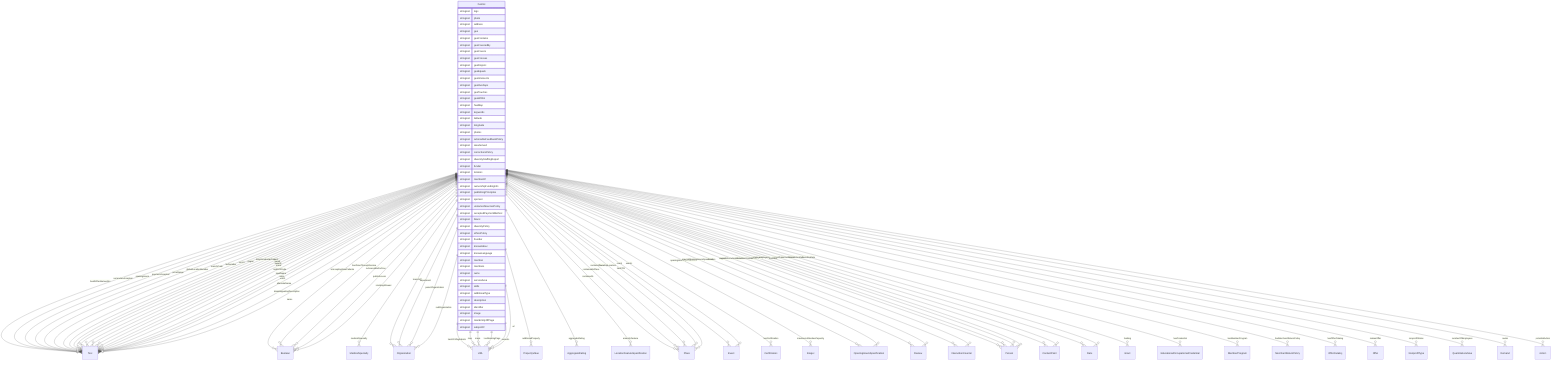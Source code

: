 erDiagram
Dentist {
    stringList logo  
    stringList photo  
    stringList address  
    stringList geo  
    stringList geoContains  
    stringList geoCoveredBy  
    stringList geoCovers  
    stringList geoCrosses  
    stringList geoDisjoint  
    stringList geoEquals  
    stringList geoIntersects  
    stringList geoOverlaps  
    stringList geoTouches  
    stringList geoWithin  
    stringList hasMap  
    stringList keywords  
    stringList latitude  
    stringList longitude  
    stringList photos  
    stringList actionableFeedbackPolicy  
    stringList areaServed  
    stringList correctionsPolicy  
    stringList diversityStaffingReport  
    stringList funder  
    stringList location  
    stringList memberOf  
    stringList ownershipFundingInfo  
    stringList publishingPrinciples  
    stringList sponsor  
    stringList unnamedSourcesPolicy  
    stringList acceptedPaymentMethod  
    stringList brand  
    stringList diversityPolicy  
    stringList ethicsPolicy  
    stringList founder  
    stringList knowsAbout  
    stringList knowsLanguage  
    stringList member  
    stringList members  
    stringList owns  
    stringList serviceArea  
    stringList skills  
    stringList additionalType  
    stringList description  
    stringList identifier  
    stringList image  
    stringList mainEntityOfPage  
    stringList subjectOf  
}

Dentist ||--}o Text : "healthPlanNetworkId"
Dentist ||--}o Boolean : "isAcceptingNewPatients"
Dentist ||--}o MedicalSpecialty : "medicalSpecialty"
Dentist ||--}o Organization : "branchOf"
Dentist ||--}o Text : "currenciesAccepted"
Dentist ||--}o Text : "openingHours"
Dentist ||--}o Text : "paymentAccepted"
Dentist ||--}o Text : "priceRange"
Dentist ||--}o Text : "globalLocationNumber"
Dentist ||--}o URL : "hasGS1DigitalLink"
Dentist ||--}o PropertyValue : "additionalProperty"
Dentist ||--}o AggregateRating : "aggregateRating"
Dentist ||--}o LocationFeatureSpecification : "amenityFeature"
Dentist ||--}o Text : "branchCode"
Dentist ||--}o Place : "containedIn"
Dentist ||--}o Place : "containedInPlace"
Dentist ||--}o Place : "containsPlace"
Dentist ||--}o Event : "event"
Dentist ||--}o Event : "events"
Dentist ||--}o Text : "faxNumber"
Dentist ||--}o Certification : "hasCertification"
Dentist ||--}o Boolean : "hasDriveThroughService"
Dentist ||--}o Boolean : "isAccessibleForFree"
Dentist ||--}o Text : "isicV4"
Dentist ||--}o URL : "map"
Dentist ||--}o URL : "maps"
Dentist ||--}o Integer : "maximumAttendeeCapacity"
Dentist ||--}o OpeningHoursSpecification : "openingHoursSpecification"
Dentist ||--}o Boolean : "publicAccess"
Dentist ||--}o Review : "review"
Dentist ||--}o Review : "reviews"
Dentist ||--}o Text : "slogan"
Dentist ||--}o Boolean : "smokingAllowed"
Dentist ||--}o OpeningHoursSpecification : "specialOpeningHoursSpecification"
Dentist ||--}o Text : "telephone"
Dentist ||--}o URL : "tourBookingPage"
Dentist ||--}o Text : "duns"
Dentist ||--}o Text : "leiCode"
Dentist ||--}o Text : "taxID"
Dentist ||--}o InteractionCounter : "agentInteractionStatistic"
Dentist ||--}o Person : "alumni"
Dentist ||--}o Text : "award"
Dentist ||--}o Text : "awards"
Dentist ||--}o ContactPoint : "contactPoint"
Dentist ||--}o ContactPoint : "contactPoints"
Dentist ||--}o Organization : "department"
Dentist ||--}o Date : "dissolutionDate"
Dentist ||--}o Text : "email"
Dentist ||--}o Person : "employee"
Dentist ||--}o Person : "employees"
Dentist ||--}o Person : "founders"
Dentist ||--}o Date : "foundingDate"
Dentist ||--}o Place : "foundingLocation"
Dentist ||--}o Grant : "funding"
Dentist ||--}o EducationalOccupationalCredential : "hasCredential"
Dentist ||--}o MemberProgram : "hasMemberProgram"
Dentist ||--}o MerchantReturnPolicy : "hasMerchantReturnPolicy"
Dentist ||--}o OfferCatalog : "hasOfferCatalog"
Dentist ||--}o Place : "hasPOS"
Dentist ||--}o InteractionCounter : "interactionStatistic"
Dentist ||--}o Text : "iso6523Code"
Dentist ||--}o Text : "legalName"
Dentist ||--}o Offer : "makesOffer"
Dentist ||--}o Text : "naics"
Dentist ||--}o NonprofitType : "nonprofitStatus"
Dentist ||--}o QuantitativeValue : "numberOfEmployees"
Dentist ||--}o Organization : "parentOrganization"
Dentist ||--}o Demand : "seeks"
Dentist ||--}o Organization : "subOrganization"
Dentist ||--}o Text : "vatID"
Dentist ||--}o Text : "alternateName"
Dentist ||--}o Text : "disambiguatingDescription"
Dentist ||--}o Text : "name"
Dentist ||--}o URL : "sameAs"
Dentist ||--}o Action : "potentialAction"
Dentist ||--}o URL : "url"